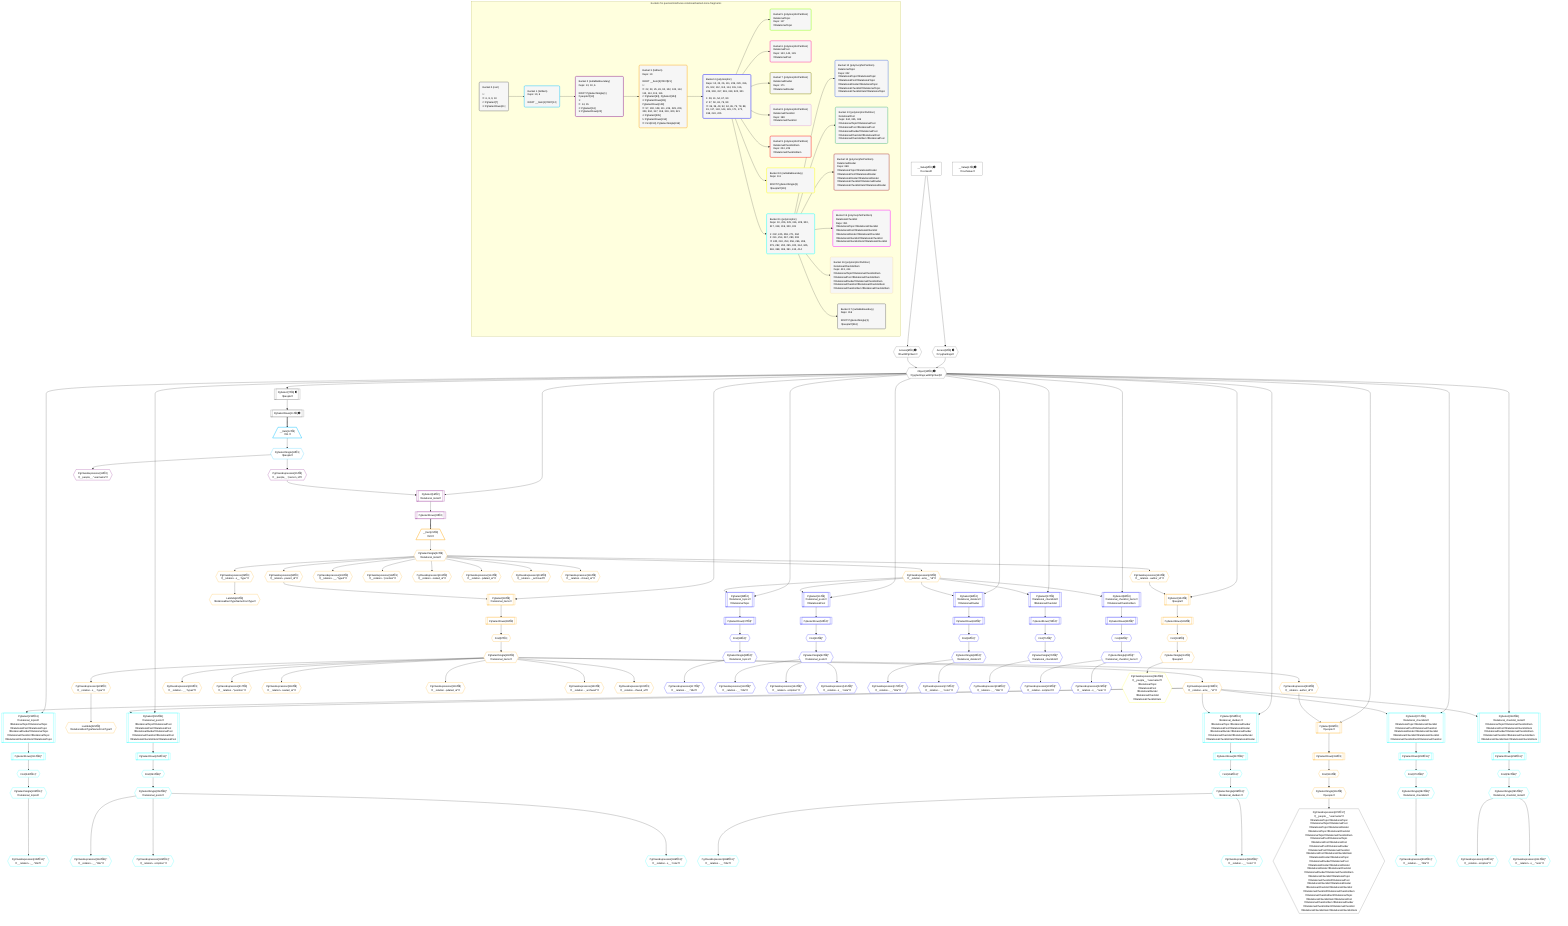 %%{init: {'themeVariables': { 'fontSize': '12px'}}}%%
graph TD
    classDef path fill:#eee,stroke:#000,color:#000
    classDef plan fill:#fff,stroke-width:1px,color:#000
    classDef itemplan fill:#fff,stroke-width:2px,color:#000
    classDef unbatchedplan fill:#dff,stroke-width:1px,color:#000
    classDef sideeffectplan fill:#fcc,stroke-width:2px,color:#000
    classDef bucket fill:#f6f6f6,color:#000,stroke-width:2px,text-align:left

    subgraph "Buckets for queries/interfaces-relational/nested-more-fragments"
    Bucket0("Bucket 0 (root)<br /><br />1: <br />ᐳ: 6, 8, 9, 10<br />2: PgSelect[7]<br />3: PgSelectRows[11]"):::bucket
    Bucket1("Bucket 1 (listItem)<br />Deps: 10, 6<br /><br />ROOT __Item{1}ᐸ11ᐳ[12]"):::bucket
    Bucket2("Bucket 2 (nullableBoundary)<br />Deps: 13, 10, 6<br /><br />ROOT PgSelectSingle{1}ᐸpeopleᐳ[13]<br />1: <br />ᐳ: 14, 15<br />2: PgSelect[16]<br />3: PgSelectRows[20]"):::bucket
    Bucket3("Bucket 3 (listItem)<br />Deps: 10<br /><br />ROOT __Item{3}ᐸ20ᐳ[21]<br />1: <br />ᐳ: 22, 23, 25, 26, 92, 102, 103, 112, 113, 114, 115, 116<br />2: PgSelect[93], PgSelect[104]<br />3: PgSelectRows[98], PgSelectRows[109]<br />ᐳ: 97, 100, 108, 111, 226, 228, 229, 303, 304, 317, 318, 319, 320, 321<br />4: PgSelect[305]<br />5: PgSelectRows[314]<br />ᐳ: First[313], PgSelectSingle[316]"):::bucket
    Bucket4("Bucket 4 (polymorphic)<br />Deps: 10, 23, 26, 111, 226, 229, 316, 25, 102, 112, 113, 114, 115, 116, 228, 303, 317, 318, 319, 320, 321<br /><br />1: 28, 41, 54, 67, 80<br />2: 37, 50, 63, 76, 89<br />ᐳ: 36, 39, 49, 52, 62, 65, 75, 78, 88, 91, 117, 143, 144, 145, 171, 172, 198, 224, 225"):::bucket
    Bucket5("Bucket 5 (polymorphicPartition)<br />RelationalTopic<br />Deps: 117<br />ᐳRelationalTopic"):::bucket
    Bucket6("Bucket 6 (polymorphicPartition)<br />RelationalPost<br />Deps: 143, 144, 145<br />ᐳRelationalPost"):::bucket
    Bucket7("Bucket 7 (polymorphicPartition)<br />RelationalDivider<br />Deps: 171<br />ᐳRelationalDivider"):::bucket
    Bucket8("Bucket 8 (polymorphicPartition)<br />RelationalChecklist<br />Deps: 198<br />ᐳRelationalChecklist"):::bucket
    Bucket9("Bucket 9 (polymorphicPartition)<br />RelationalChecklistItem<br />Deps: 224, 225<br />ᐳRelationalChecklistItem"):::bucket
    Bucket10("Bucket 10 (nullableBoundary)<br />Deps: 111<br /><br />ROOT PgSelectSingle{3}ᐸpeopleᐳ[111]"):::bucket
    Bucket11("Bucket 11 (polymorphic)<br />Deps: 10, 226, 229, 316, 228, 303, 317, 318, 319, 320, 321<br /><br />1: 232, 245, 258, 271, 284<br />2: 241, 254, 267, 280, 293<br />ᐳ: 240, 243, 253, 256, 266, 269, 279, 282, 292, 295, 322, 344, 345, 346, 368, 369, 391, 413, 414"):::bucket
    Bucket12("Bucket 12 (polymorphicPartition)<br />RelationalTopic<br />Deps: 322<br />ᐳRelationalTopicᐳRelationalTopic<br />ᐳRelationalPostᐳRelationalTopic<br />ᐳRelationalDividerᐳRelationalTopic<br />ᐳRelationalChecklistᐳRelationalTopic<br />ᐳRelationalChecklistItemᐳRelationalTopic"):::bucket
    Bucket13("Bucket 13 (polymorphicPartition)<br />RelationalPost<br />Deps: 344, 345, 346<br />ᐳRelationalTopicᐳRelationalPost<br />ᐳRelationalPostᐳRelationalPost<br />ᐳRelationalDividerᐳRelationalPost<br />ᐳRelationalChecklistᐳRelationalPost<br />ᐳRelationalChecklistItemᐳRelationalPost"):::bucket
    Bucket14("Bucket 14 (polymorphicPartition)<br />RelationalDivider<br />Deps: 368<br />ᐳRelationalTopicᐳRelationalDivider<br />ᐳRelationalPostᐳRelationalDivider<br />ᐳRelationalDividerᐳRelationalDivider<br />ᐳRelationalChecklistᐳRelationalDivider<br />ᐳRelationalChecklistItemᐳRelationalDivider"):::bucket
    Bucket15("Bucket 15 (polymorphicPartition)<br />RelationalChecklist<br />Deps: 391<br />ᐳRelationalTopicᐳRelationalChecklist<br />ᐳRelationalPostᐳRelationalChecklist<br />ᐳRelationalDividerᐳRelationalChecklist<br />ᐳRelationalChecklistᐳRelationalChecklist<br />ᐳRelationalChecklistItemᐳRelationalChecklist"):::bucket
    Bucket16("Bucket 16 (polymorphicPartition)<br />RelationalChecklistItem<br />Deps: 413, 414<br />ᐳRelationalTopicᐳRelationalChecklistItem<br />ᐳRelationalPostᐳRelationalChecklistItem<br />ᐳRelationalDividerᐳRelationalChecklistItem<br />ᐳRelationalChecklistᐳRelationalChecklistItem<br />ᐳRelationalChecklistItemᐳRelationalChecklistItem"):::bucket
    Bucket17("Bucket 17 (nullableBoundary)<br />Deps: 316<br /><br />ROOT PgSelectSingle{3}ᐸpeopleᐳ[316]"):::bucket
    end
    Bucket0 --> Bucket1
    Bucket1 --> Bucket2
    Bucket2 --> Bucket3
    Bucket3 --> Bucket4
    Bucket4 --> Bucket5 & Bucket6 & Bucket7 & Bucket8 & Bucket9 & Bucket10 & Bucket11
    Bucket11 --> Bucket12 & Bucket13 & Bucket14 & Bucket15 & Bucket16 & Bucket17

    %% plan dependencies
    PgSelect7[["PgSelect[7∈0] ➊<br />ᐸpeopleᐳ"]]:::plan
    Object10{{"Object[10∈0] ➊<br />ᐸ{pgSettings,withPgClient}ᐳ"}}:::plan
    Object10 --> PgSelect7
    Access8{{"Access[8∈0] ➊<br />ᐸ2.pgSettingsᐳ"}}:::plan
    Access9{{"Access[9∈0] ➊<br />ᐸ2.withPgClientᐳ"}}:::plan
    Access8 & Access9 --> Object10
    __Value2["__Value[2∈0] ➊<br />ᐸcontextᐳ"]:::plan
    __Value2 --> Access8
    __Value2 --> Access9
    PgSelectRows11[["PgSelectRows[11∈0] ➊"]]:::plan
    PgSelect7 --> PgSelectRows11
    __Value4["__Value[4∈0] ➊<br />ᐸrootValueᐳ"]:::plan
    __Item12[/"__Item[12∈1]<br />ᐸ11ᐳ"\]:::itemplan
    PgSelectRows11 ==> __Item12
    PgSelectSingle13{{"PgSelectSingle[13∈1]<br />ᐸpeopleᐳ"}}:::plan
    __Item12 --> PgSelectSingle13
    PgSelect16[["PgSelect[16∈2]<br />ᐸrelational_itemsᐳ"]]:::plan
    PgClassExpression15{{"PgClassExpression[15∈2]<br />ᐸ__people__.”person_id”ᐳ"}}:::plan
    Object10 & PgClassExpression15 --> PgSelect16
    PgClassExpression14{{"PgClassExpression[14∈2]<br />ᐸ__people__.”username”ᐳ"}}:::plan
    PgSelectSingle13 --> PgClassExpression14
    PgSelectSingle13 --> PgClassExpression15
    PgSelectRows20[["PgSelectRows[20∈2]"]]:::plan
    PgSelect16 --> PgSelectRows20
    PgSelect93[["PgSelect[93∈3]<br />ᐸrelational_itemsᐳ"]]:::plan
    PgClassExpression92{{"PgClassExpression[92∈3]<br />ᐸ__relation...parent_id”ᐳ"}}:::plan
    Object10 & PgClassExpression92 --> PgSelect93
    PgSelect104[["PgSelect[104∈3]<br />ᐸpeopleᐳ"]]:::plan
    PgClassExpression103{{"PgClassExpression[103∈3]<br />ᐸ__relation...author_id”ᐳ"}}:::plan
    Object10 & PgClassExpression103 --> PgSelect104
    PgSelect305[["PgSelect[305∈3]<br />ᐸpeopleᐳ"]]:::plan
    PgClassExpression304{{"PgClassExpression[304∈3]<br />ᐸ__relation...author_id”ᐳ"}}:::plan
    Object10 & PgClassExpression304 --> PgSelect305
    __Item21[/"__Item[21∈3]<br />ᐸ20ᐳ"\]:::itemplan
    PgSelectRows20 ==> __Item21
    PgSelectSingle22{{"PgSelectSingle[22∈3]<br />ᐸrelational_itemsᐳ"}}:::plan
    __Item21 --> PgSelectSingle22
    PgClassExpression23{{"PgClassExpression[23∈3]<br />ᐸ__relation...ems__.”id”ᐳ"}}:::plan
    PgSelectSingle22 --> PgClassExpression23
    PgClassExpression25{{"PgClassExpression[25∈3]<br />ᐸ__relation...s__.”type”ᐳ"}}:::plan
    PgSelectSingle22 --> PgClassExpression25
    Lambda26{{"Lambda[26∈3]<br />ᐸrelationalItemTypeNameFromTypeᐳ"}}:::plan
    PgClassExpression25 --> Lambda26
    PgSelectSingle22 --> PgClassExpression92
    First97{{"First[97∈3]"}}:::plan
    PgSelectRows98[["PgSelectRows[98∈3]"]]:::plan
    PgSelectRows98 --> First97
    PgSelect93 --> PgSelectRows98
    PgSelectSingle100{{"PgSelectSingle[100∈3]<br />ᐸrelational_itemsᐳ"}}:::plan
    First97 --> PgSelectSingle100
    PgClassExpression102{{"PgClassExpression[102∈3]<br />ᐸ__relation...__.”type2”ᐳ"}}:::plan
    PgSelectSingle22 --> PgClassExpression102
    PgSelectSingle22 --> PgClassExpression103
    First108{{"First[108∈3]"}}:::plan
    PgSelectRows109[["PgSelectRows[109∈3]"]]:::plan
    PgSelectRows109 --> First108
    PgSelect104 --> PgSelectRows109
    PgSelectSingle111{{"PgSelectSingle[111∈3]<br />ᐸpeopleᐳ"}}:::plan
    First108 --> PgSelectSingle111
    PgClassExpression112{{"PgClassExpression[112∈3]<br />ᐸ__relation...”position”ᐳ"}}:::plan
    PgSelectSingle22 --> PgClassExpression112
    PgClassExpression113{{"PgClassExpression[113∈3]<br />ᐸ__relation...reated_at”ᐳ"}}:::plan
    PgSelectSingle22 --> PgClassExpression113
    PgClassExpression114{{"PgClassExpression[114∈3]<br />ᐸ__relation...pdated_at”ᐳ"}}:::plan
    PgSelectSingle22 --> PgClassExpression114
    PgClassExpression115{{"PgClassExpression[115∈3]<br />ᐸ__relation..._archived”ᐳ"}}:::plan
    PgSelectSingle22 --> PgClassExpression115
    PgClassExpression116{{"PgClassExpression[116∈3]<br />ᐸ__relation...chived_at”ᐳ"}}:::plan
    PgSelectSingle22 --> PgClassExpression116
    PgClassExpression226{{"PgClassExpression[226∈3]<br />ᐸ__relation...ems__.”id”ᐳ"}}:::plan
    PgSelectSingle100 --> PgClassExpression226
    PgClassExpression228{{"PgClassExpression[228∈3]<br />ᐸ__relation...s__.”type”ᐳ"}}:::plan
    PgSelectSingle100 --> PgClassExpression228
    Lambda229{{"Lambda[229∈3]<br />ᐸrelationalItemTypeNameFromTypeᐳ"}}:::plan
    PgClassExpression228 --> Lambda229
    PgClassExpression303{{"PgClassExpression[303∈3]<br />ᐸ__relation...__.”type2”ᐳ"}}:::plan
    PgSelectSingle100 --> PgClassExpression303
    PgSelectSingle100 --> PgClassExpression304
    First313{{"First[313∈3]"}}:::plan
    PgSelectRows314[["PgSelectRows[314∈3]"]]:::plan
    PgSelectRows314 --> First313
    PgSelect305 --> PgSelectRows314
    PgSelectSingle316{{"PgSelectSingle[316∈3]<br />ᐸpeopleᐳ"}}:::plan
    First313 --> PgSelectSingle316
    PgClassExpression317{{"PgClassExpression[317∈3]<br />ᐸ__relation...”position”ᐳ"}}:::plan
    PgSelectSingle100 --> PgClassExpression317
    PgClassExpression318{{"PgClassExpression[318∈3]<br />ᐸ__relation...reated_at”ᐳ"}}:::plan
    PgSelectSingle100 --> PgClassExpression318
    PgClassExpression319{{"PgClassExpression[319∈3]<br />ᐸ__relation...pdated_at”ᐳ"}}:::plan
    PgSelectSingle100 --> PgClassExpression319
    PgClassExpression320{{"PgClassExpression[320∈3]<br />ᐸ__relation..._archived”ᐳ"}}:::plan
    PgSelectSingle100 --> PgClassExpression320
    PgClassExpression321{{"PgClassExpression[321∈3]<br />ᐸ__relation...chived_at”ᐳ"}}:::plan
    PgSelectSingle100 --> PgClassExpression321
    PgSelect28[["PgSelect[28∈4]<br />ᐸrelational_topicsᐳ<br />ᐳRelationalTopic"]]:::plan
    Object10 & PgClassExpression23 --> PgSelect28
    PgSelect41[["PgSelect[41∈4]<br />ᐸrelational_postsᐳ<br />ᐳRelationalPost"]]:::plan
    Object10 & PgClassExpression23 --> PgSelect41
    PgSelect54[["PgSelect[54∈4]<br />ᐸrelational_dividersᐳ<br />ᐳRelationalDivider"]]:::plan
    Object10 & PgClassExpression23 --> PgSelect54
    PgSelect67[["PgSelect[67∈4]<br />ᐸrelational_checklistsᐳ<br />ᐳRelationalChecklist"]]:::plan
    Object10 & PgClassExpression23 --> PgSelect67
    PgSelect80[["PgSelect[80∈4]<br />ᐸrelational_checklist_itemsᐳ<br />ᐳRelationalChecklistItem"]]:::plan
    Object10 & PgClassExpression23 --> PgSelect80
    First36{{"First[36∈4]^"}}:::plan
    PgSelectRows37[["PgSelectRows[37∈4]^"]]:::plan
    PgSelectRows37 --> First36
    PgSelect28 --> PgSelectRows37
    PgSelectSingle39{{"PgSelectSingle[39∈4]^<br />ᐸrelational_topicsᐳ"}}:::plan
    First36 --> PgSelectSingle39
    First49{{"First[49∈4]^"}}:::plan
    PgSelectRows50[["PgSelectRows[50∈4]^"]]:::plan
    PgSelectRows50 --> First49
    PgSelect41 --> PgSelectRows50
    PgSelectSingle52{{"PgSelectSingle[52∈4]^<br />ᐸrelational_postsᐳ"}}:::plan
    First49 --> PgSelectSingle52
    First62{{"First[62∈4]^"}}:::plan
    PgSelectRows63[["PgSelectRows[63∈4]^"]]:::plan
    PgSelectRows63 --> First62
    PgSelect54 --> PgSelectRows63
    PgSelectSingle65{{"PgSelectSingle[65∈4]^<br />ᐸrelational_dividersᐳ"}}:::plan
    First62 --> PgSelectSingle65
    First75{{"First[75∈4]^"}}:::plan
    PgSelectRows76[["PgSelectRows[76∈4]^"]]:::plan
    PgSelectRows76 --> First75
    PgSelect67 --> PgSelectRows76
    PgSelectSingle78{{"PgSelectSingle[78∈4]^<br />ᐸrelational_checklistsᐳ"}}:::plan
    First75 --> PgSelectSingle78
    First88{{"First[88∈4]^"}}:::plan
    PgSelectRows89[["PgSelectRows[89∈4]^"]]:::plan
    PgSelectRows89 --> First88
    PgSelect80 --> PgSelectRows89
    PgSelectSingle91{{"PgSelectSingle[91∈4]^<br />ᐸrelational_checklist_itemsᐳ"}}:::plan
    First88 --> PgSelectSingle91
    PgClassExpression117{{"PgClassExpression[117∈4]^<br />ᐸ__relation...__.”title”ᐳ"}}:::plan
    PgSelectSingle39 --> PgClassExpression117
    PgClassExpression143{{"PgClassExpression[143∈4]^<br />ᐸ__relation...__.”title”ᐳ"}}:::plan
    PgSelectSingle52 --> PgClassExpression143
    PgClassExpression144{{"PgClassExpression[144∈4]^<br />ᐸ__relation...scription”ᐳ"}}:::plan
    PgSelectSingle52 --> PgClassExpression144
    PgClassExpression145{{"PgClassExpression[145∈4]^<br />ᐸ__relation...s__.”note”ᐳ"}}:::plan
    PgSelectSingle52 --> PgClassExpression145
    PgClassExpression171{{"PgClassExpression[171∈4]^<br />ᐸ__relation...__.”title”ᐳ"}}:::plan
    PgSelectSingle65 --> PgClassExpression171
    PgClassExpression172{{"PgClassExpression[172∈4]^<br />ᐸ__relation...__.”color”ᐳ"}}:::plan
    PgSelectSingle65 --> PgClassExpression172
    PgClassExpression198{{"PgClassExpression[198∈4]^<br />ᐸ__relation...__.”title”ᐳ"}}:::plan
    PgSelectSingle78 --> PgClassExpression198
    PgClassExpression224{{"PgClassExpression[224∈4]^<br />ᐸ__relation...scription”ᐳ"}}:::plan
    PgSelectSingle91 --> PgClassExpression224
    PgClassExpression225{{"PgClassExpression[225∈4]^<br />ᐸ__relation...s__.”note”ᐳ"}}:::plan
    PgSelectSingle91 --> PgClassExpression225
    PgClassExpression296{{"PgClassExpression[296∈10]<br />ᐸ__people__.”username”ᐳ<br />ᐳRelationalTopic<br />ᐳRelationalPost<br />ᐳRelationalDivider<br />ᐳRelationalChecklist<br />ᐳRelationalChecklistItem"}}:::plan
    PgSelectSingle111 --> PgClassExpression296
    PgSelect232[["PgSelect[232∈11]<br />ᐸrelational_topicsᐳ<br />ᐳRelationalTopicᐳRelationalTopic<br />ᐳRelationalPostᐳRelationalTopic<br />ᐳRelationalDividerᐳRelationalTopic<br />ᐳRelationalChecklistᐳRelationalTopic<br />ᐳRelationalChecklistItemᐳRelationalTopic"]]:::plan
    Object10 & PgClassExpression226 --> PgSelect232
    PgSelect245[["PgSelect[245∈11]<br />ᐸrelational_postsᐳ<br />ᐳRelationalTopicᐳRelationalPost<br />ᐳRelationalPostᐳRelationalPost<br />ᐳRelationalDividerᐳRelationalPost<br />ᐳRelationalChecklistᐳRelationalPost<br />ᐳRelationalChecklistItemᐳRelationalPost"]]:::plan
    Object10 & PgClassExpression226 --> PgSelect245
    PgSelect258[["PgSelect[258∈11]<br />ᐸrelational_dividersᐳ<br />ᐳRelationalTopicᐳRelationalDivider<br />ᐳRelationalPostᐳRelationalDivider<br />ᐳRelationalDividerᐳRelationalDivider<br />ᐳRelationalChecklistᐳRelationalDivider<br />ᐳRelationalChecklistItemᐳRelationalDivider"]]:::plan
    Object10 & PgClassExpression226 --> PgSelect258
    PgSelect271[["PgSelect[271∈11]<br />ᐸrelational_checklistsᐳ<br />ᐳRelationalTopicᐳRelationalChecklist<br />ᐳRelationalPostᐳRelationalChecklist<br />ᐳRelationalDividerᐳRelationalChecklist<br />ᐳRelationalChecklistᐳRelationalChecklist<br />ᐳRelationalChecklistItemᐳRelationalChecklist"]]:::plan
    Object10 & PgClassExpression226 --> PgSelect271
    PgSelect284[["PgSelect[284∈11]<br />ᐸrelational_checklist_itemsᐳ<br />ᐳRelationalTopicᐳRelationalChecklistItem<br />ᐳRelationalPostᐳRelationalChecklistItem<br />ᐳRelationalDividerᐳRelationalChecklistItem<br />ᐳRelationalChecklistᐳRelationalChecklistItem<br />ᐳRelationalChecklistItemᐳRelationalChecklistItem"]]:::plan
    Object10 & PgClassExpression226 --> PgSelect284
    First240{{"First[240∈11]^"}}:::plan
    PgSelectRows241[["PgSelectRows[241∈11]^"]]:::plan
    PgSelectRows241 --> First240
    PgSelect232 --> PgSelectRows241
    PgSelectSingle243{{"PgSelectSingle[243∈11]^<br />ᐸrelational_topicsᐳ"}}:::plan
    First240 --> PgSelectSingle243
    First253{{"First[253∈11]^"}}:::plan
    PgSelectRows254[["PgSelectRows[254∈11]^"]]:::plan
    PgSelectRows254 --> First253
    PgSelect245 --> PgSelectRows254
    PgSelectSingle256{{"PgSelectSingle[256∈11]^<br />ᐸrelational_postsᐳ"}}:::plan
    First253 --> PgSelectSingle256
    First266{{"First[266∈11]^"}}:::plan
    PgSelectRows267[["PgSelectRows[267∈11]^"]]:::plan
    PgSelectRows267 --> First266
    PgSelect258 --> PgSelectRows267
    PgSelectSingle269{{"PgSelectSingle[269∈11]^<br />ᐸrelational_dividersᐳ"}}:::plan
    First266 --> PgSelectSingle269
    First279{{"First[279∈11]^"}}:::plan
    PgSelectRows280[["PgSelectRows[280∈11]^"]]:::plan
    PgSelectRows280 --> First279
    PgSelect271 --> PgSelectRows280
    PgSelectSingle282{{"PgSelectSingle[282∈11]^<br />ᐸrelational_checklistsᐳ"}}:::plan
    First279 --> PgSelectSingle282
    First292{{"First[292∈11]^"}}:::plan
    PgSelectRows293[["PgSelectRows[293∈11]^"]]:::plan
    PgSelectRows293 --> First292
    PgSelect284 --> PgSelectRows293
    PgSelectSingle295{{"PgSelectSingle[295∈11]^<br />ᐸrelational_checklist_itemsᐳ"}}:::plan
    First292 --> PgSelectSingle295
    PgClassExpression322{{"PgClassExpression[322∈11]^<br />ᐸ__relation...__.”title”ᐳ"}}:::plan
    PgSelectSingle243 --> PgClassExpression322
    PgClassExpression344{{"PgClassExpression[344∈11]^<br />ᐸ__relation...__.”title”ᐳ"}}:::plan
    PgSelectSingle256 --> PgClassExpression344
    PgClassExpression345{{"PgClassExpression[345∈11]^<br />ᐸ__relation...scription”ᐳ"}}:::plan
    PgSelectSingle256 --> PgClassExpression345
    PgClassExpression346{{"PgClassExpression[346∈11]^<br />ᐸ__relation...s__.”note”ᐳ"}}:::plan
    PgSelectSingle256 --> PgClassExpression346
    PgClassExpression368{{"PgClassExpression[368∈11]^<br />ᐸ__relation...__.”title”ᐳ"}}:::plan
    PgSelectSingle269 --> PgClassExpression368
    PgClassExpression369{{"PgClassExpression[369∈11]^<br />ᐸ__relation...__.”color”ᐳ"}}:::plan
    PgSelectSingle269 --> PgClassExpression369
    PgClassExpression391{{"PgClassExpression[391∈11]^<br />ᐸ__relation...__.”title”ᐳ"}}:::plan
    PgSelectSingle282 --> PgClassExpression391
    PgClassExpression413{{"PgClassExpression[413∈11]^<br />ᐸ__relation...scription”ᐳ"}}:::plan
    PgSelectSingle295 --> PgClassExpression413
    PgClassExpression414{{"PgClassExpression[414∈11]^<br />ᐸ__relation...s__.”note”ᐳ"}}:::plan
    PgSelectSingle295 --> PgClassExpression414
    PgClassExpression871{{"PgClassExpression[871∈17]<br />ᐸ__people__.”username”ᐳ<br />ᐳRelationalTopicᐳRelationalTopic<br />ᐳRelationalTopicᐳRelationalPost<br />ᐳRelationalTopicᐳRelationalDivider<br />ᐳRelationalTopicᐳRelationalChecklist<br />ᐳRelationalTopicᐳRelationalChecklistItem<br />ᐳRelationalPostᐳRelationalTopic<br />ᐳRelationalPostᐳRelationalPost<br />ᐳRelationalPostᐳRelationalDivider<br />ᐳRelationalPostᐳRelationalChecklist<br />ᐳRelationalPostᐳRelationalChecklistItem<br />ᐳRelationalDividerᐳRelationalTopic<br />ᐳRelationalDividerᐳRelationalPost<br />ᐳRelationalDividerᐳRelationalDivider<br />ᐳRelationalDividerᐳRelationalChecklist<br />ᐳRelationalDividerᐳRelationalChecklistItem<br />ᐳRelationalChecklistᐳRelationalTopic<br />ᐳRelationalChecklistᐳRelationalPost<br />ᐳRelationalChecklistᐳRelationalDivider<br />ᐳRelationalChecklistᐳRelationalChecklist<br />ᐳRelationalChecklistᐳRelationalChecklistItem<br />ᐳRelationalChecklistItemᐳRelationalTopic<br />ᐳRelationalChecklistItemᐳRelationalPost<br />ᐳRelationalChecklistItemᐳRelationalDivider<br />ᐳRelationalChecklistItemᐳRelationalChecklist<br />ᐳRelationalChecklistItemᐳRelationalChecklistItem"}}:::plan
    PgSelectSingle316 --> PgClassExpression871

    %% define steps
    classDef bucket0 stroke:#696969
    class Bucket0,__Value2,__Value4,PgSelect7,Access8,Access9,Object10,PgSelectRows11 bucket0
    classDef bucket1 stroke:#00bfff
    class Bucket1,__Item12,PgSelectSingle13 bucket1
    classDef bucket2 stroke:#7f007f
    class Bucket2,PgClassExpression14,PgClassExpression15,PgSelect16,PgSelectRows20 bucket2
    classDef bucket3 stroke:#ffa500
    class Bucket3,__Item21,PgSelectSingle22,PgClassExpression23,PgClassExpression25,Lambda26,PgClassExpression92,PgSelect93,First97,PgSelectRows98,PgSelectSingle100,PgClassExpression102,PgClassExpression103,PgSelect104,First108,PgSelectRows109,PgSelectSingle111,PgClassExpression112,PgClassExpression113,PgClassExpression114,PgClassExpression115,PgClassExpression116,PgClassExpression226,PgClassExpression228,Lambda229,PgClassExpression303,PgClassExpression304,PgSelect305,First313,PgSelectRows314,PgSelectSingle316,PgClassExpression317,PgClassExpression318,PgClassExpression319,PgClassExpression320,PgClassExpression321 bucket3
    classDef bucket4 stroke:#0000ff
    class Bucket4,PgSelect28,First36,PgSelectRows37,PgSelectSingle39,PgSelect41,First49,PgSelectRows50,PgSelectSingle52,PgSelect54,First62,PgSelectRows63,PgSelectSingle65,PgSelect67,First75,PgSelectRows76,PgSelectSingle78,PgSelect80,First88,PgSelectRows89,PgSelectSingle91,PgClassExpression117,PgClassExpression143,PgClassExpression144,PgClassExpression145,PgClassExpression171,PgClassExpression172,PgClassExpression198,PgClassExpression224,PgClassExpression225 bucket4
    classDef bucket5 stroke:#7fff00
    class Bucket5 bucket5
    classDef bucket6 stroke:#ff1493
    class Bucket6 bucket6
    classDef bucket7 stroke:#808000
    class Bucket7 bucket7
    classDef bucket8 stroke:#dda0dd
    class Bucket8 bucket8
    classDef bucket9 stroke:#ff0000
    class Bucket9 bucket9
    classDef bucket10 stroke:#ffff00
    class Bucket10,PgClassExpression296 bucket10
    classDef bucket11 stroke:#00ffff
    class Bucket11,PgSelect232,First240,PgSelectRows241,PgSelectSingle243,PgSelect245,First253,PgSelectRows254,PgSelectSingle256,PgSelect258,First266,PgSelectRows267,PgSelectSingle269,PgSelect271,First279,PgSelectRows280,PgSelectSingle282,PgSelect284,First292,PgSelectRows293,PgSelectSingle295,PgClassExpression322,PgClassExpression344,PgClassExpression345,PgClassExpression346,PgClassExpression368,PgClassExpression369,PgClassExpression391,PgClassExpression413,PgClassExpression414 bucket11
    classDef bucket12 stroke:#4169e1
    class Bucket12 bucket12
    classDef bucket13 stroke:#3cb371
    class Bucket13 bucket13
    classDef bucket14 stroke:#a52a2a
    class Bucket14 bucket14
    classDef bucket15 stroke:#ff00ff
    class Bucket15 bucket15
    classDef bucket16 stroke:#f5deb3
    class Bucket16 bucket16
    classDef bucket17 stroke:#696969
    class Bucket17,PgClassExpression871 bucket17